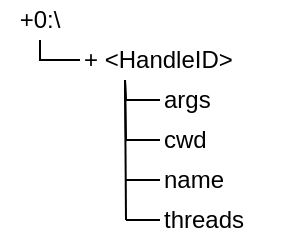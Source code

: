<mxfile version="12.3.7" type="device" pages="1"><diagram id="9xwDYpU9bA8J8vM58JWV" name="Page-1"><mxGraphModel dx="703" dy="448" grid="1" gridSize="10" guides="1" tooltips="1" connect="1" arrows="1" fold="1" page="1" pageScale="1" pageWidth="827" pageHeight="1169" math="0" shadow="0"><root><mxCell id="0"/><mxCell id="1" parent="0"/><mxCell id="wwtKpS3BMUWR5iOUOnE6-1" value="+0:\" style="text;html=1;strokeColor=none;fillColor=none;align=center;verticalAlign=middle;whiteSpace=wrap;rounded=0;" vertex="1" parent="1"><mxGeometry x="160" y="100" width="40" height="20" as="geometry"/></mxCell><mxCell id="wwtKpS3BMUWR5iOUOnE6-2" value="+ &amp;lt;HandleID&amp;gt;" style="text;html=1;strokeColor=none;fillColor=none;align=left;verticalAlign=middle;whiteSpace=wrap;rounded=0;" vertex="1" parent="1"><mxGeometry x="200" y="120" width="90" height="20" as="geometry"/></mxCell><mxCell id="wwtKpS3BMUWR5iOUOnE6-3" value="args" style="text;html=1;strokeColor=none;fillColor=none;align=left;verticalAlign=middle;whiteSpace=wrap;rounded=0;labelPosition=center;verticalLabelPosition=middle;" vertex="1" parent="1"><mxGeometry x="240" y="140" width="40" height="20" as="geometry"/></mxCell><mxCell id="wwtKpS3BMUWR5iOUOnE6-4" value="cwd" style="text;html=1;strokeColor=none;fillColor=none;align=left;verticalAlign=middle;whiteSpace=wrap;rounded=0;labelPosition=center;verticalLabelPosition=middle;" vertex="1" parent="1"><mxGeometry x="240" y="160" width="40" height="20" as="geometry"/></mxCell><mxCell id="wwtKpS3BMUWR5iOUOnE6-6" value="name" style="text;html=1;strokeColor=none;fillColor=none;align=left;verticalAlign=middle;whiteSpace=wrap;rounded=0;labelPosition=center;verticalLabelPosition=middle;" vertex="1" parent="1"><mxGeometry x="240" y="180" width="50" height="20" as="geometry"/></mxCell><mxCell id="wwtKpS3BMUWR5iOUOnE6-7" value="threads" style="text;html=1;strokeColor=none;fillColor=none;align=left;verticalAlign=middle;whiteSpace=wrap;rounded=0;labelPosition=center;verticalLabelPosition=middle;" vertex="1" parent="1"><mxGeometry x="240" y="200" width="60" height="20" as="geometry"/></mxCell><mxCell id="wwtKpS3BMUWR5iOUOnE6-9" value="" style="endArrow=none;html=1;entryX=0.25;entryY=1;entryDx=0;entryDy=0;" edge="1" parent="1" target="wwtKpS3BMUWR5iOUOnE6-2"><mxGeometry width="50" height="50" relative="1" as="geometry"><mxPoint x="223" y="210" as="sourcePoint"/><mxPoint x="210" y="240" as="targetPoint"/></mxGeometry></mxCell><mxCell id="wwtKpS3BMUWR5iOUOnE6-10" value="" style="endArrow=none;html=1;entryX=0;entryY=0.5;entryDx=0;entryDy=0;" edge="1" parent="1" target="wwtKpS3BMUWR5iOUOnE6-7"><mxGeometry width="50" height="50" relative="1" as="geometry"><mxPoint x="223" y="210" as="sourcePoint"/><mxPoint x="210" y="240" as="targetPoint"/></mxGeometry></mxCell><mxCell id="wwtKpS3BMUWR5iOUOnE6-11" value="" style="endArrow=none;html=1;entryX=0;entryY=0.5;entryDx=0;entryDy=0;" edge="1" parent="1" target="wwtKpS3BMUWR5iOUOnE6-6"><mxGeometry width="50" height="50" relative="1" as="geometry"><mxPoint x="223" y="190" as="sourcePoint"/><mxPoint x="210" y="240" as="targetPoint"/></mxGeometry></mxCell><mxCell id="wwtKpS3BMUWR5iOUOnE6-12" value="" style="endArrow=none;html=1;entryX=0.25;entryY=1;entryDx=0;entryDy=0;exitX=0;exitY=0.5;exitDx=0;exitDy=0;strokeColor=#000000;rounded=0;" edge="1" parent="1" source="wwtKpS3BMUWR5iOUOnE6-4" target="wwtKpS3BMUWR5iOUOnE6-2"><mxGeometry width="50" height="50" relative="1" as="geometry"><mxPoint x="160" y="290" as="sourcePoint"/><mxPoint x="210" y="240" as="targetPoint"/><Array as="points"><mxPoint x="223" y="170"/></Array></mxGeometry></mxCell><mxCell id="wwtKpS3BMUWR5iOUOnE6-13" value="" style="endArrow=none;html=1;strokeColor=#000000;entryX=0.25;entryY=1;entryDx=0;entryDy=0;exitX=0;exitY=0.5;exitDx=0;exitDy=0;rounded=0;" edge="1" parent="1" source="wwtKpS3BMUWR5iOUOnE6-3" target="wwtKpS3BMUWR5iOUOnE6-2"><mxGeometry width="50" height="50" relative="1" as="geometry"><mxPoint x="160" y="290" as="sourcePoint"/><mxPoint x="210" y="240" as="targetPoint"/><Array as="points"><mxPoint x="223" y="150"/></Array></mxGeometry></mxCell><mxCell id="wwtKpS3BMUWR5iOUOnE6-14" value="" style="endArrow=none;html=1;strokeColor=#000000;entryX=0.5;entryY=1;entryDx=0;entryDy=0;exitX=0;exitY=0.5;exitDx=0;exitDy=0;rounded=0;" edge="1" parent="1" source="wwtKpS3BMUWR5iOUOnE6-2" target="wwtKpS3BMUWR5iOUOnE6-1"><mxGeometry width="50" height="50" relative="1" as="geometry"><mxPoint x="160" y="290" as="sourcePoint"/><mxPoint x="210" y="240" as="targetPoint"/><Array as="points"><mxPoint x="180" y="130"/></Array></mxGeometry></mxCell></root></mxGraphModel></diagram></mxfile>